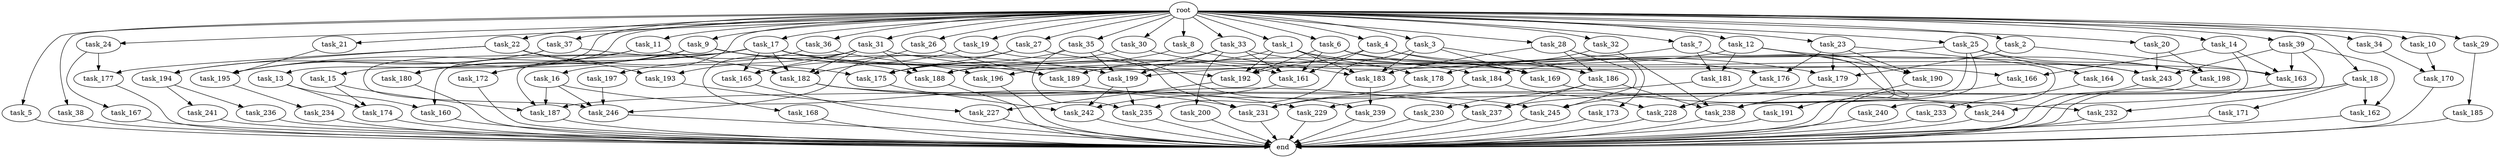 digraph G {
  task_12 [size="2.048000"];
  task_160 [size="704374636.544000"];
  task_199 [size="2748779069.440000"];
  task_36 [size="2.048000"];
  task_19 [size="2.048000"];
  task_180 [size="2147483648.000000"];
  task_196 [size="893353197.568000"];
  root [size="0.000000"];
  task_10 [size="2.048000"];
  task_168 [size="618475290.624000"];
  task_18 [size="2.048000"];
  task_189 [size="1803886264.320000"];
  task_183 [size="3453153705.984000"];
  task_161 [size="2954937499.648000"];
  task_4 [size="2.048000"];
  task_33 [size="2.048000"];
  task_235 [size="4535485464.576000"];
  task_234 [size="1099511627.776000"];
  task_8 [size="2.048000"];
  task_15 [size="2.048000"];
  task_5 [size="2.048000"];
  end [size="0.000000"];
  task_228 [size="3332894621.696000"];
  task_27 [size="2.048000"];
  task_246 [size="1821066133.504000"];
  task_167 [size="841813590.016000"];
  task_14 [size="2.048000"];
  task_21 [size="2.048000"];
  task_38 [size="2.048000"];
  task_241 [size="1099511627.776000"];
  task_16 [size="2.048000"];
  task_7 [size="2.048000"];
  task_242 [size="3728031612.928000"];
  task_227 [size="1374389534.720000"];
  task_26 [size="2.048000"];
  task_177 [size="1683627180.032000"];
  task_239 [size="1374389534.720000"];
  task_193 [size="1460288880.640000"];
  task_176 [size="429496729.600000"];
  task_30 [size="2.048000"];
  task_245 [size="1803886264.320000"];
  task_172 [size="1992864825.344000"];
  task_164 [size="841813590.016000"];
  task_200 [size="1099511627.776000"];
  task_171 [size="841813590.016000"];
  task_197 [size="68719476.736000"];
  task_165 [size="1322849927.168000"];
  task_179 [size="1529008357.376000"];
  task_182 [size="1477468749.824000"];
  task_192 [size="4123168604.160000"];
  task_231 [size="2628519985.152000"];
  task_17 [size="2.048000"];
  task_169 [size="2061584302.080000"];
  task_166 [size="1168231104.512000"];
  task_31 [size="2.048000"];
  task_170 [size="773094113.280000"];
  task_194 [size="1116691496.960000"];
  task_2 [size="2.048000"];
  task_237 [size="1546188226.560000"];
  task_35 [size="2.048000"];
  task_3 [size="2.048000"];
  task_187 [size="1821066133.504000"];
  task_230 [size="274877906.944000"];
  task_181 [size="1116691496.960000"];
  task_162 [size="1271310319.616000"];
  task_232 [size="498216206.336000"];
  task_184 [size="1460288880.640000"];
  task_22 [size="2.048000"];
  task_191 [size="274877906.944000"];
  task_29 [size="2.048000"];
  task_198 [size="1958505086.976000"];
  task_244 [size="1374389534.720000"];
  task_28 [size="2.048000"];
  task_229 [size="1821066133.504000"];
  task_163 [size="2422361554.944000"];
  task_175 [size="2491081031.680000"];
  task_233 [size="274877906.944000"];
  task_23 [size="2.048000"];
  task_190 [size="996432412.672000"];
  task_25 [size="2.048000"];
  task_6 [size="2.048000"];
  task_32 [size="2.048000"];
  task_188 [size="4020089389.056000"];
  task_39 [size="2.048000"];
  task_20 [size="2.048000"];
  task_243 [size="2697239461.888000"];
  task_238 [size="2010044694.528000"];
  task_9 [size="2.048000"];
  task_37 [size="2.048000"];
  task_236 [size="1099511627.776000"];
  task_1 [size="2.048000"];
  task_195 [size="2422361554.944000"];
  task_185 [size="1717986918.400000"];
  task_186 [size="3710851743.744000"];
  task_34 [size="2.048000"];
  task_240 [size="154618822.656000"];
  task_173 [size="274877906.944000"];
  task_174 [size="858993459.200000"];
  task_178 [size="1236950581.248000"];
  task_13 [size="2.048000"];
  task_24 [size="2.048000"];
  task_11 [size="2.048000"];

  task_12 -> task_190 [size="411041792.000000"];
  task_12 -> task_198 [size="411041792.000000"];
  task_12 -> task_181 [size="411041792.000000"];
  task_12 -> task_188 [size="411041792.000000"];
  task_160 -> end [size="1.000000"];
  task_199 -> task_235 [size="838860800.000000"];
  task_199 -> task_242 [size="838860800.000000"];
  task_36 -> task_197 [size="33554432.000000"];
  task_36 -> task_161 [size="33554432.000000"];
  task_19 -> task_182 [size="75497472.000000"];
  task_19 -> task_231 [size="75497472.000000"];
  task_180 -> end [size="1.000000"];
  task_196 -> end [size="1.000000"];
  root -> task_12 [size="1.000000"];
  root -> task_35 [size="1.000000"];
  root -> task_14 [size="1.000000"];
  root -> task_36 [size="1.000000"];
  root -> task_37 [size="1.000000"];
  root -> task_6 [size="1.000000"];
  root -> task_32 [size="1.000000"];
  root -> task_38 [size="1.000000"];
  root -> task_19 [size="1.000000"];
  root -> task_13 [size="1.000000"];
  root -> task_20 [size="1.000000"];
  root -> task_16 [size="1.000000"];
  root -> task_9 [size="1.000000"];
  root -> task_31 [size="1.000000"];
  root -> task_10 [size="1.000000"];
  root -> task_1 [size="1.000000"];
  root -> task_18 [size="1.000000"];
  root -> task_5 [size="1.000000"];
  root -> task_2 [size="1.000000"];
  root -> task_4 [size="1.000000"];
  root -> task_27 [size="1.000000"];
  root -> task_11 [size="1.000000"];
  root -> task_23 [size="1.000000"];
  root -> task_3 [size="1.000000"];
  root -> task_26 [size="1.000000"];
  root -> task_7 [size="1.000000"];
  root -> task_34 [size="1.000000"];
  root -> task_17 [size="1.000000"];
  root -> task_33 [size="1.000000"];
  root -> task_15 [size="1.000000"];
  root -> task_22 [size="1.000000"];
  root -> task_29 [size="1.000000"];
  root -> task_8 [size="1.000000"];
  root -> task_30 [size="1.000000"];
  root -> task_39 [size="1.000000"];
  root -> task_25 [size="1.000000"];
  root -> task_24 [size="1.000000"];
  root -> task_21 [size="1.000000"];
  root -> task_28 [size="1.000000"];
  task_10 -> task_170 [size="75497472.000000"];
  task_168 -> end [size="1.000000"];
  task_18 -> task_187 [size="411041792.000000"];
  task_18 -> task_237 [size="411041792.000000"];
  task_18 -> task_162 [size="411041792.000000"];
  task_18 -> task_171 [size="411041792.000000"];
  task_189 -> task_244 [size="134217728.000000"];
  task_183 -> task_239 [size="134217728.000000"];
  task_161 -> task_242 [size="679477248.000000"];
  task_4 -> task_161 [size="838860800.000000"];
  task_4 -> task_192 [size="838860800.000000"];
  task_4 -> task_243 [size="838860800.000000"];
  task_4 -> task_186 [size="838860800.000000"];
  task_33 -> task_179 [size="536870912.000000"];
  task_33 -> task_161 [size="536870912.000000"];
  task_33 -> task_189 [size="536870912.000000"];
  task_33 -> task_200 [size="536870912.000000"];
  task_33 -> task_199 [size="536870912.000000"];
  task_235 -> end [size="1.000000"];
  task_234 -> end [size="1.000000"];
  task_8 -> task_175 [size="134217728.000000"];
  task_8 -> task_176 [size="134217728.000000"];
  task_15 -> task_187 [size="209715200.000000"];
  task_15 -> task_174 [size="209715200.000000"];
  task_5 -> end [size="1.000000"];
  task_228 -> end [size="1.000000"];
  task_27 -> task_175 [size="134217728.000000"];
  task_27 -> task_169 [size="134217728.000000"];
  task_27 -> task_246 [size="134217728.000000"];
  task_246 -> end [size="1.000000"];
  task_167 -> end [size="1.000000"];
  task_14 -> task_163 [size="536870912.000000"];
  task_14 -> task_244 [size="536870912.000000"];
  task_14 -> task_166 [size="536870912.000000"];
  task_21 -> task_195 [size="75497472.000000"];
  task_38 -> end [size="1.000000"];
  task_241 -> end [size="1.000000"];
  task_16 -> task_187 [size="134217728.000000"];
  task_16 -> task_246 [size="134217728.000000"];
  task_16 -> task_231 [size="134217728.000000"];
  task_7 -> task_199 [size="134217728.000000"];
  task_7 -> task_238 [size="134217728.000000"];
  task_7 -> task_181 [size="134217728.000000"];
  task_7 -> task_191 [size="134217728.000000"];
  task_242 -> end [size="1.000000"];
  task_227 -> end [size="1.000000"];
  task_26 -> task_165 [size="209715200.000000"];
  task_26 -> task_189 [size="209715200.000000"];
  task_177 -> end [size="1.000000"];
  task_239 -> end [size="1.000000"];
  task_193 -> task_227 [size="536870912.000000"];
  task_176 -> task_228 [size="679477248.000000"];
  task_30 -> task_183 [size="411041792.000000"];
  task_30 -> task_188 [size="411041792.000000"];
  task_245 -> end [size="1.000000"];
  task_172 -> end [size="1.000000"];
  task_164 -> task_233 [size="134217728.000000"];
  task_200 -> end [size="1.000000"];
  task_171 -> end [size="1.000000"];
  task_197 -> task_246 [size="411041792.000000"];
  task_165 -> end [size="1.000000"];
  task_179 -> task_245 [size="536870912.000000"];
  task_182 -> task_245 [size="209715200.000000"];
  task_182 -> task_229 [size="209715200.000000"];
  task_182 -> task_237 [size="209715200.000000"];
  task_192 -> task_227 [size="134217728.000000"];
  task_231 -> end [size="1.000000"];
  task_17 -> task_182 [size="134217728.000000"];
  task_17 -> task_165 [size="134217728.000000"];
  task_17 -> task_160 [size="134217728.000000"];
  task_17 -> task_187 [size="134217728.000000"];
  task_17 -> task_172 [size="134217728.000000"];
  task_17 -> task_195 [size="134217728.000000"];
  task_17 -> task_196 [size="134217728.000000"];
  task_17 -> task_189 [size="134217728.000000"];
  task_17 -> task_243 [size="134217728.000000"];
  task_169 -> task_232 [size="33554432.000000"];
  task_166 -> end [size="1.000000"];
  task_31 -> task_182 [size="301989888.000000"];
  task_31 -> task_165 [size="301989888.000000"];
  task_31 -> task_188 [size="301989888.000000"];
  task_31 -> task_168 [size="301989888.000000"];
  task_31 -> task_184 [size="301989888.000000"];
  task_31 -> task_193 [size="301989888.000000"];
  task_170 -> end [size="1.000000"];
  task_194 -> task_236 [size="536870912.000000"];
  task_194 -> task_241 [size="536870912.000000"];
  task_2 -> task_163 [size="134217728.000000"];
  task_2 -> task_179 [size="134217728.000000"];
  task_237 -> end [size="1.000000"];
  task_35 -> task_175 [size="536870912.000000"];
  task_35 -> task_239 [size="536870912.000000"];
  task_35 -> task_199 [size="536870912.000000"];
  task_35 -> task_235 [size="536870912.000000"];
  task_3 -> task_183 [size="838860800.000000"];
  task_3 -> task_235 [size="838860800.000000"];
  task_3 -> task_169 [size="838860800.000000"];
  task_3 -> task_186 [size="838860800.000000"];
  task_187 -> end [size="1.000000"];
  task_230 -> end [size="1.000000"];
  task_181 -> task_229 [size="679477248.000000"];
  task_162 -> end [size="1.000000"];
  task_232 -> end [size="1.000000"];
  task_184 -> task_228 [size="536870912.000000"];
  task_184 -> task_231 [size="536870912.000000"];
  task_22 -> task_175 [size="411041792.000000"];
  task_22 -> task_177 [size="411041792.000000"];
  task_22 -> task_194 [size="411041792.000000"];
  task_22 -> task_193 [size="411041792.000000"];
  task_191 -> end [size="1.000000"];
  task_29 -> task_185 [size="838860800.000000"];
  task_198 -> end [size="1.000000"];
  task_244 -> end [size="1.000000"];
  task_28 -> task_183 [size="134217728.000000"];
  task_28 -> task_245 [size="134217728.000000"];
  task_28 -> task_173 [size="134217728.000000"];
  task_28 -> task_186 [size="134217728.000000"];
  task_229 -> end [size="1.000000"];
  task_163 -> end [size="1.000000"];
  task_175 -> task_242 [size="301989888.000000"];
  task_233 -> end [size="1.000000"];
  task_23 -> task_190 [size="75497472.000000"];
  task_23 -> task_176 [size="75497472.000000"];
  task_23 -> task_179 [size="75497472.000000"];
  task_23 -> task_240 [size="75497472.000000"];
  task_190 -> end [size="1.000000"];
  task_25 -> task_184 [size="411041792.000000"];
  task_25 -> task_164 [size="411041792.000000"];
  task_25 -> task_198 [size="411041792.000000"];
  task_25 -> task_238 [size="411041792.000000"];
  task_25 -> task_228 [size="411041792.000000"];
  task_6 -> task_161 [size="33554432.000000"];
  task_6 -> task_169 [size="33554432.000000"];
  task_6 -> task_192 [size="33554432.000000"];
  task_6 -> task_166 [size="33554432.000000"];
  task_32 -> task_238 [size="301989888.000000"];
  task_32 -> task_178 [size="301989888.000000"];
  task_188 -> end [size="1.000000"];
  task_39 -> task_163 [size="209715200.000000"];
  task_39 -> task_232 [size="209715200.000000"];
  task_39 -> task_243 [size="209715200.000000"];
  task_39 -> task_162 [size="209715200.000000"];
  task_20 -> task_198 [size="134217728.000000"];
  task_20 -> task_243 [size="134217728.000000"];
  task_243 -> end [size="1.000000"];
  task_238 -> end [size="1.000000"];
  task_9 -> task_180 [size="838860800.000000"];
  task_9 -> task_172 [size="838860800.000000"];
  task_9 -> task_192 [size="838860800.000000"];
  task_9 -> task_195 [size="838860800.000000"];
  task_9 -> task_188 [size="838860800.000000"];
  task_37 -> task_194 [size="134217728.000000"];
  task_37 -> task_195 [size="134217728.000000"];
  task_37 -> task_199 [size="134217728.000000"];
  task_236 -> end [size="1.000000"];
  task_1 -> task_163 [size="301989888.000000"];
  task_1 -> task_183 [size="301989888.000000"];
  task_1 -> task_196 [size="301989888.000000"];
  task_1 -> task_192 [size="301989888.000000"];
  task_1 -> task_178 [size="301989888.000000"];
  task_195 -> task_234 [size="536870912.000000"];
  task_185 -> end [size="1.000000"];
  task_186 -> task_230 [size="134217728.000000"];
  task_186 -> task_238 [size="134217728.000000"];
  task_186 -> task_237 [size="134217728.000000"];
  task_34 -> task_170 [size="301989888.000000"];
  task_240 -> end [size="1.000000"];
  task_173 -> end [size="1.000000"];
  task_174 -> end [size="1.000000"];
  task_178 -> task_231 [size="536870912.000000"];
  task_13 -> task_160 [size="209715200.000000"];
  task_13 -> task_174 [size="209715200.000000"];
  task_24 -> task_177 [size="411041792.000000"];
  task_24 -> task_167 [size="411041792.000000"];
  task_11 -> task_180 [size="209715200.000000"];
  task_11 -> task_182 [size="209715200.000000"];
  task_11 -> task_246 [size="209715200.000000"];
}
